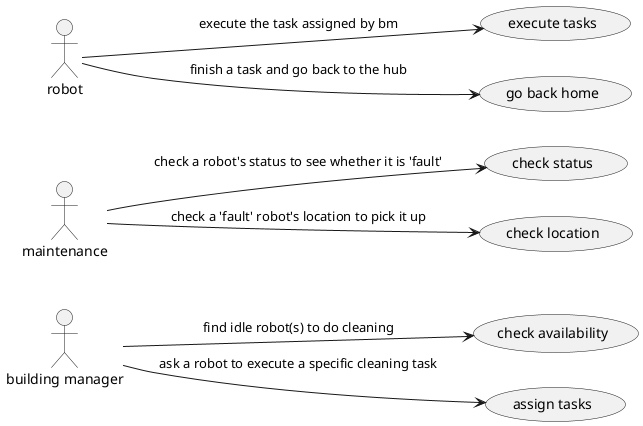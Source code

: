 @startuml
left to right direction
/'actors'/
"building manager" as bm
"maintenance" as m
"robot" as r

/'check actions'/
"check availability" as (ca)
"check status" as (cs)
"check location" as (cl)

/'other actions'/
"assign tasks" as (at)
"execute tasks" as (ex)
"go back home" as (gh)

bm --> (ca): find idle robot(s) to do cleaning
bm --> (at): ask a robot to execute a specific cleaning task

m --> (cs): check a robot's status to see whether it is 'fault'
m --> (cl): check a 'fault' robot's location to pick it up

r --> (ex): execute the task assigned by bm
r --> (gh): finish a task and go back to the hub

@enduml